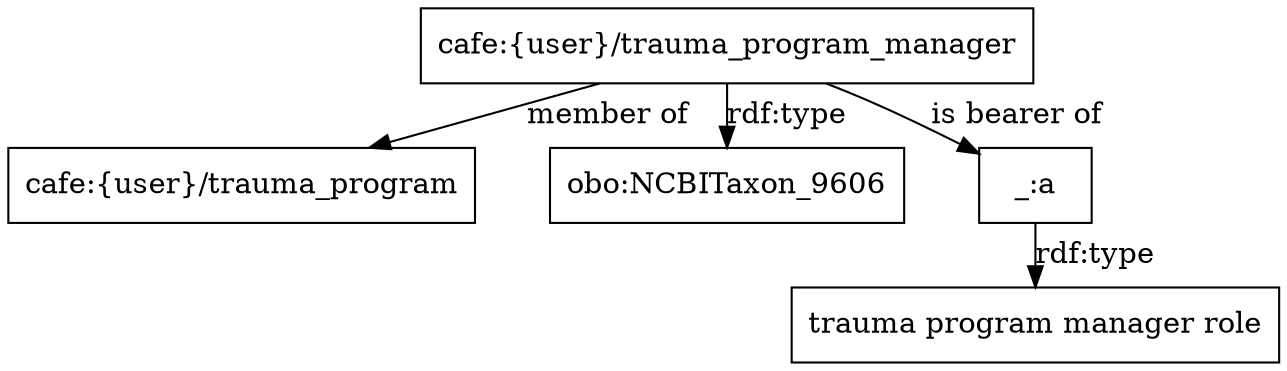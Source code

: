 digraph g { node [shape=rectangle];
graph [splines=true, nodesep=.5, ranksep=0, overlap=false];
"cafe:{user}/trauma_program_manager" -> "cafe:{user}/trauma_program" [label="member of"]
"cafe:{user}/trauma_program_manager" -> "obo:NCBITaxon_9606" [label="rdf:type"]
"cafe:{user}/trauma_program_manager" -> "_:a" [label="is bearer of"]
"_:a" -> "trauma program manager role" [label="rdf:type"]
}